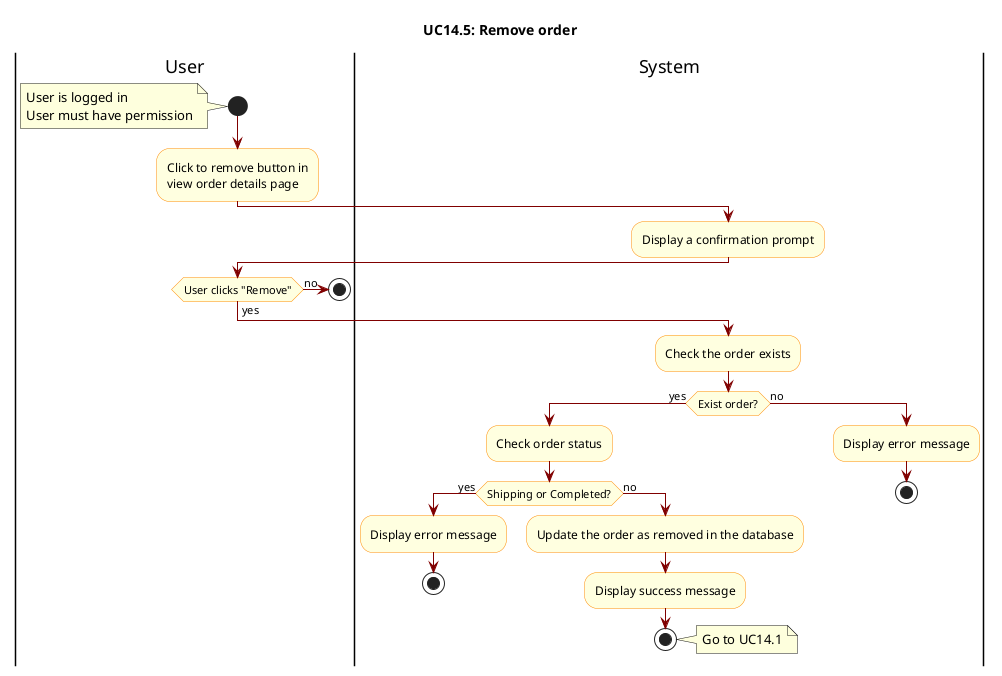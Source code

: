 @startuml

skinparam ActivityBackgroundColor LightYellow
skinparam ActivityBorderColor DarkOrange
skinparam ArrowColor Maroon

title UC14.5: Remove order

|User|
start
note left
    User is logged in  
    User must have permission
end note


|User|
:Click to remove button in 
view order details page;

|System|
:Display a confirmation prompt;

|User|
if(User clicks "Remove") then(yes)
else(no)
    stop
endif

|System|
:Check the order exists;
if(Exist order?) then(yes)
    :Check order status;
    if(Shipping or Completed?) then(yes)
        :Display error message;
        stop
    else(no)
        :Update the order as removed in the database;
        :Display success message;
        stop
        note right
            Go to UC14.1
        end note
    endif
else(no)
    :Display error message;
    stop
endif

@enduml
